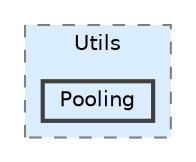 digraph "Q:/IdleWave/Projet/Assets/Scripts/RogueGenesia/Utils/Pooling"
{
 // LATEX_PDF_SIZE
  bgcolor="transparent";
  edge [fontname=Helvetica,fontsize=10,labelfontname=Helvetica,labelfontsize=10];
  node [fontname=Helvetica,fontsize=10,shape=box,height=0.2,width=0.4];
  compound=true
  subgraph clusterdir_d08fce373df54585ed305f7bc4239de6 {
    graph [ bgcolor="#daedff", pencolor="grey50", label="Utils", fontname=Helvetica,fontsize=10 style="filled,dashed", URL="dir_d08fce373df54585ed305f7bc4239de6.html",tooltip=""]
  dir_91e4ee03d1ada9541682eda135d5f7b5 [label="Pooling", fillcolor="#daedff", color="grey25", style="filled,bold", URL="dir_91e4ee03d1ada9541682eda135d5f7b5.html",tooltip=""];
  }
}
